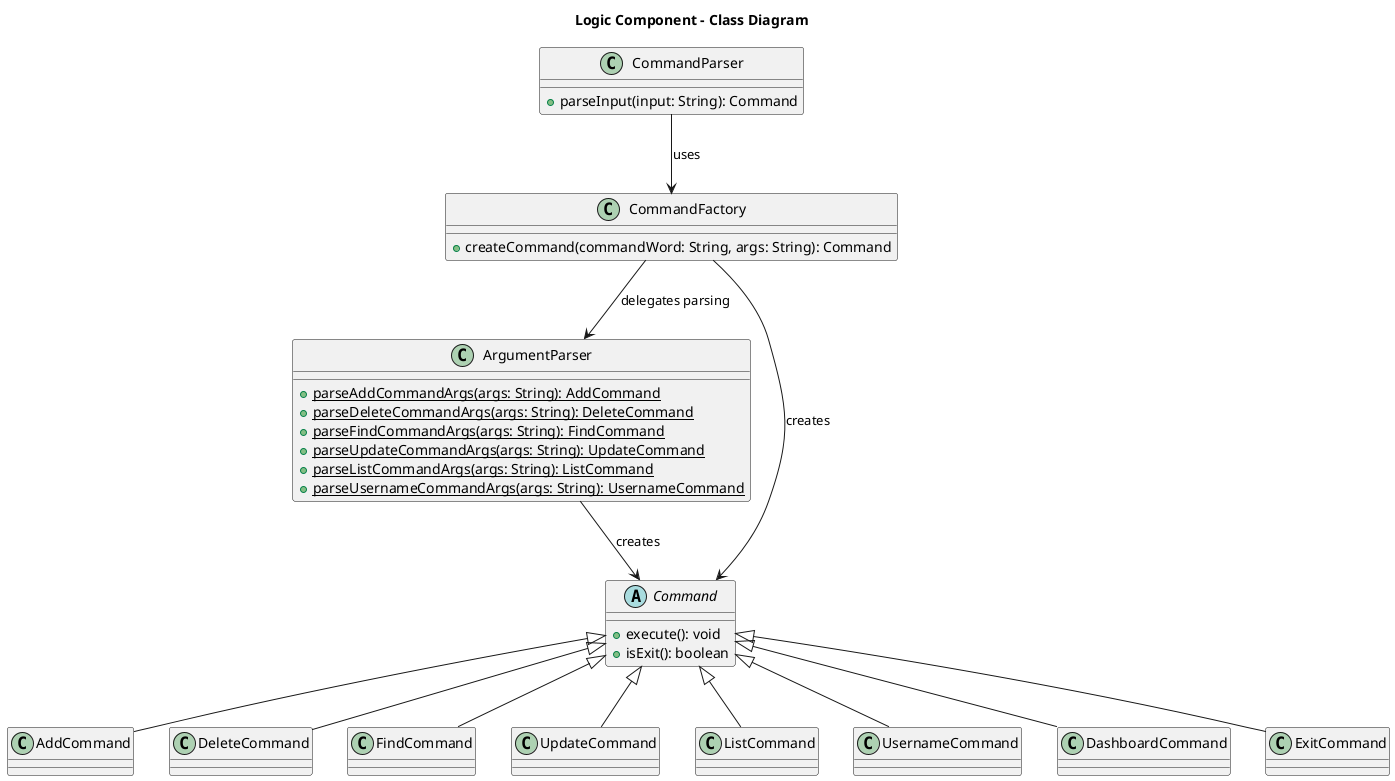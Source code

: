 @startuml
title Logic Component - Class Diagram

class CommandParser {
    + parseInput(input: String): Command
}

class CommandFactory {
    + createCommand(commandWord: String, args: String): Command
}

class ArgumentParser {
    + {static} parseAddCommandArgs(args: String): AddCommand
    + {static} parseDeleteCommandArgs(args: String): DeleteCommand
    + {static} parseFindCommandArgs(args: String): FindCommand
    + {static} parseUpdateCommandArgs(args: String): UpdateCommand
    + {static} parseListCommandArgs(args: String): ListCommand
    + {static} parseUsernameCommandArgs(args: String): UsernameCommand
}

abstract class Command {
    + execute(): void
    + isExit(): boolean
}

class AddCommand
class DeleteCommand
class FindCommand
class UpdateCommand
class ListCommand
class UsernameCommand
class DashboardCommand
class ExitCommand

CommandParser --> CommandFactory : uses
CommandFactory --> ArgumentParser : delegates parsing
CommandFactory --> Command : creates
ArgumentParser --> Command : creates
Command <|-- AddCommand
Command <|-- DeleteCommand
Command <|-- FindCommand
Command <|-- UpdateCommand
Command <|-- ListCommand
Command <|-- UsernameCommand
Command <|-- DashboardCommand
Command <|-- ExitCommand

@enduml
